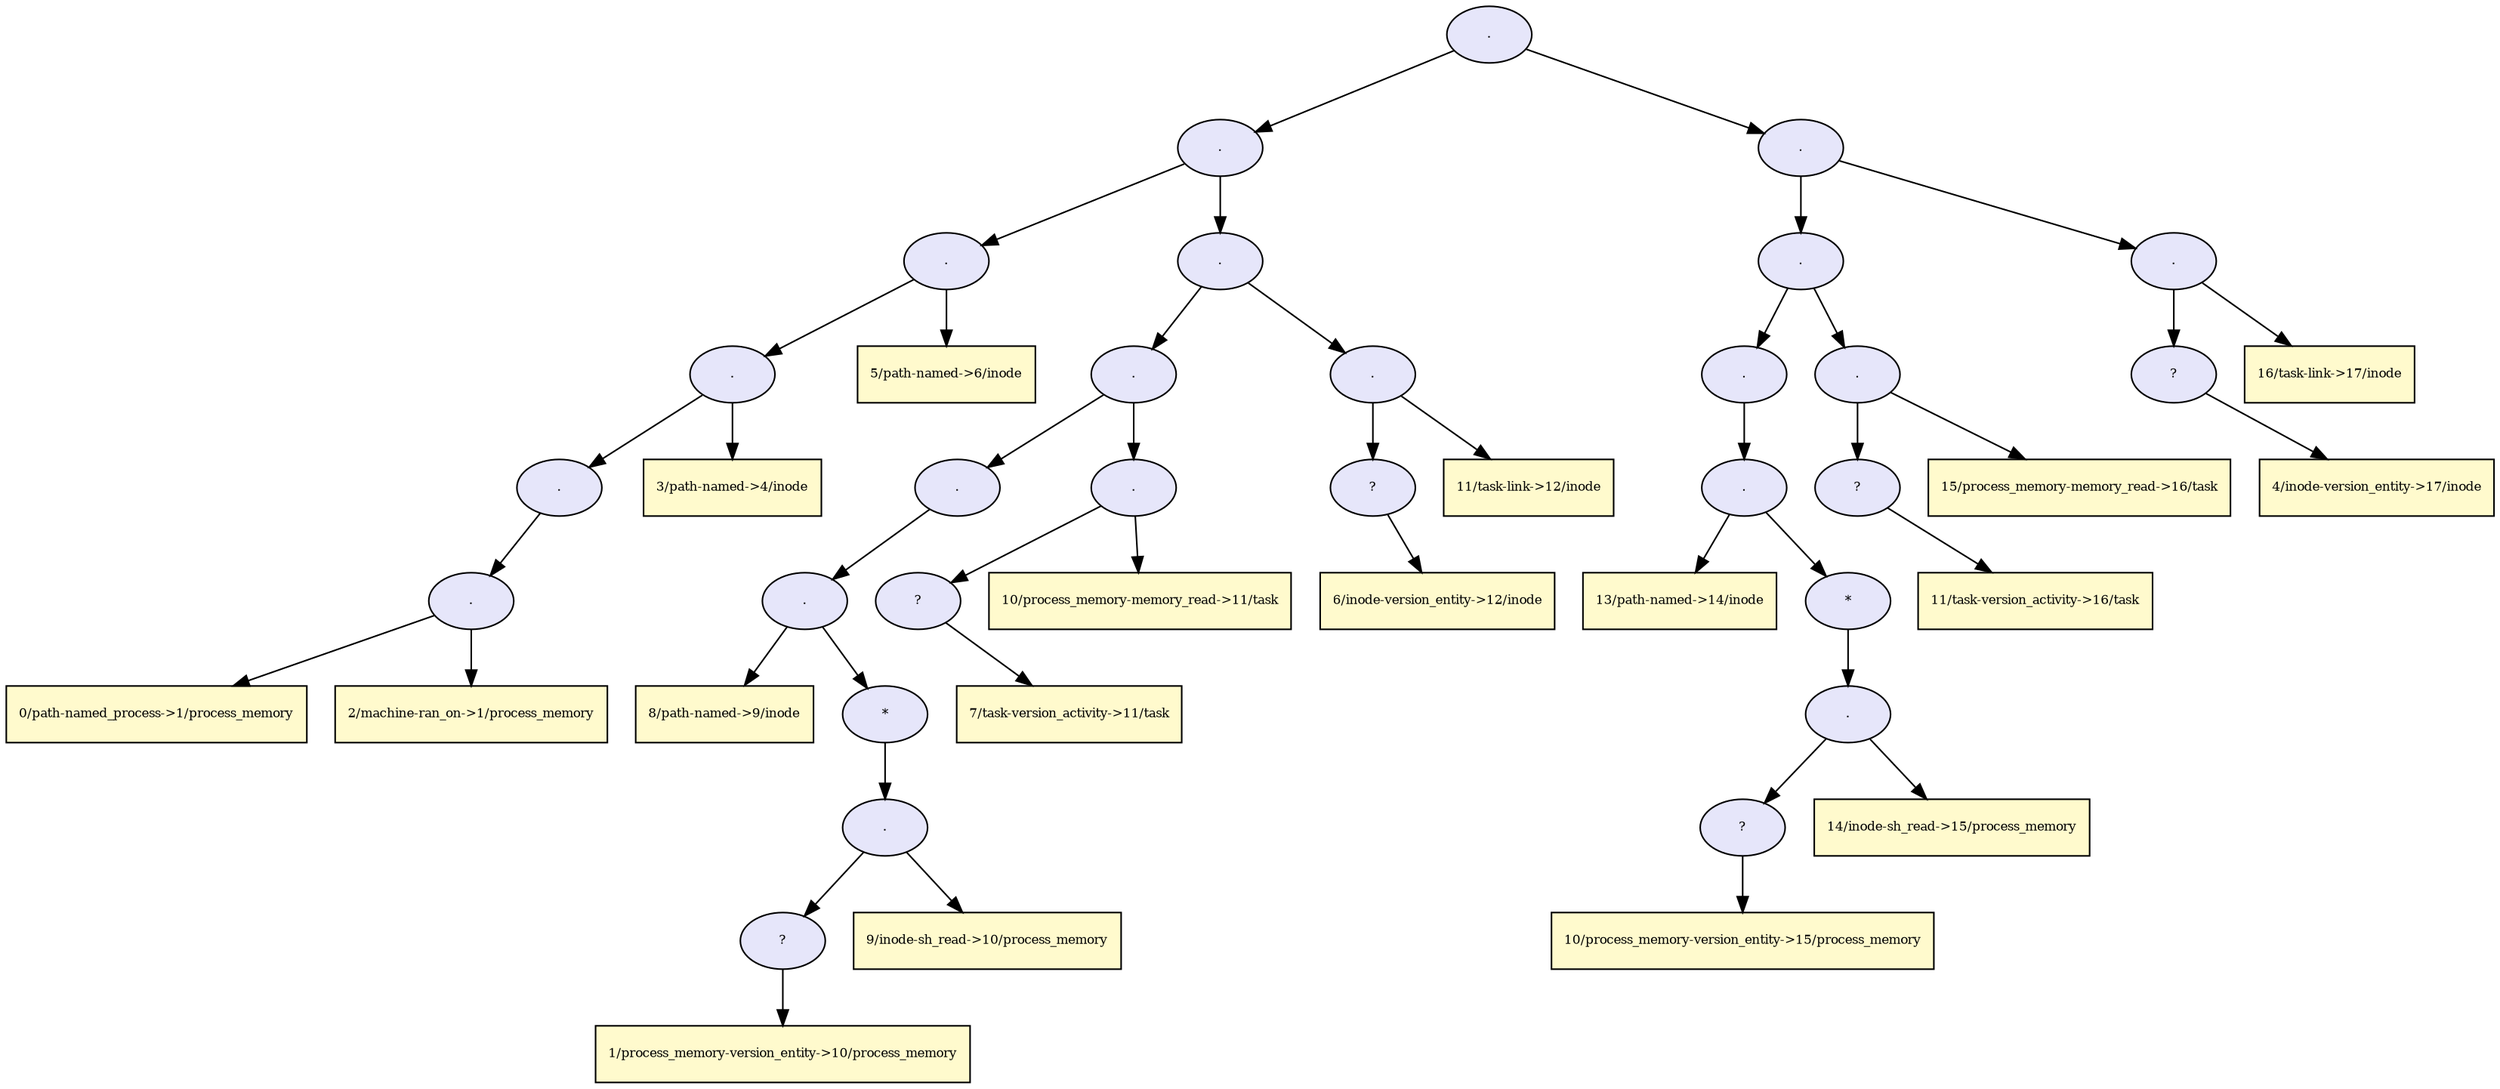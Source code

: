 digraph RGL__DirectedAdjacencyGraph {45[fontsize = 8,label = ".",shape = ellipse, fillcolor="#e6e6fa", style = filled]

45 -> 26[fontsize = 8, color="#000000"]

26[fontsize = 8,label = ".",shape = ellipse, fillcolor="#e6e6fa", style = filled]

26 -> 7[fontsize = 8, color="#000000"]

7[fontsize = 8,label = ".",shape = ellipse, fillcolor="#e6e6fa", style = filled]

7 -> 5[fontsize = 8, color="#000000"]

5[fontsize = 8,label = ".",shape = ellipse, fillcolor="#e6e6fa", style = filled]

5 -> 3[fontsize = 8, color="#000000"]

3[fontsize = 8,label = ".",shape = ellipse, fillcolor="#e6e6fa", style = filled]

3 -> 2[fontsize = 8, color="#000000"]

2[fontsize = 8,label = ".",shape = ellipse, fillcolor="#e6e6fa", style = filled]

2 -> 0[fontsize = 8, color="#000000"]

0[fontsize = 8,label = "0/path-named_process->1/process_memory",shape = rectangle, fillcolor="#fffacd", style = filled]

2 -> 1[fontsize = 8, color="#000000"]

1[fontsize = 8,label = "2/machine-ran_on->1/process_memory",shape = rectangle, fillcolor="#fffacd", style = filled]

5 -> 4[fontsize = 8, color="#000000"]

4[fontsize = 8,label = "3/path-named->4/inode",shape = rectangle, fillcolor="#fffacd", style = filled]

7 -> 6[fontsize = 8, color="#000000"]

6[fontsize = 8,label = "5/path-named->6/inode",shape = rectangle, fillcolor="#fffacd", style = filled]

26 -> 25[fontsize = 8, color="#000000"]

25[fontsize = 8,label = ".",shape = ellipse, fillcolor="#e6e6fa", style = filled]

25 -> 20[fontsize = 8, color="#000000"]

20[fontsize = 8,label = ".",shape = ellipse, fillcolor="#e6e6fa", style = filled]

20 -> 15[fontsize = 8, color="#000000"]

15[fontsize = 8,label = ".",shape = ellipse, fillcolor="#e6e6fa", style = filled]

15 -> 14[fontsize = 8, color="#000000"]

14[fontsize = 8,label = ".",shape = ellipse, fillcolor="#e6e6fa", style = filled]

14 -> 8[fontsize = 8, color="#000000"]

8[fontsize = 8,label = "8/path-named->9/inode",shape = rectangle, fillcolor="#fffacd", style = filled]

14 -> 13[fontsize = 8, color="#000000"]

13[fontsize = 8,label = "*",shape = ellipse, fillcolor="#e6e6fa", style = filled]

13 -> 12[fontsize = 8, color="#000000"]

12[fontsize = 8,label = ".",shape = ellipse, fillcolor="#e6e6fa", style = filled]

12 -> 10[fontsize = 8, color="#000000"]

10[fontsize = 8,label = "?",shape = ellipse, fillcolor="#e6e6fa", style = filled]

10 -> 9[fontsize = 8, color="#000000"]

9[fontsize = 8,label = "1/process_memory-version_entity->10/process_memory",shape = rectangle, fillcolor="#fffacd", style = filled]

12 -> 11[fontsize = 8, color="#000000"]

11[fontsize = 8,label = "9/inode-sh_read->10/process_memory",shape = rectangle, fillcolor="#fffacd", style = filled]

20 -> 19[fontsize = 8, color="#000000"]

19[fontsize = 8,label = ".",shape = ellipse, fillcolor="#e6e6fa", style = filled]

19 -> 17[fontsize = 8, color="#000000"]

17[fontsize = 8,label = "?",shape = ellipse, fillcolor="#e6e6fa", style = filled]

17 -> 16[fontsize = 8, color="#000000"]

16[fontsize = 8,label = "7/task-version_activity->11/task",shape = rectangle, fillcolor="#fffacd", style = filled]

19 -> 18[fontsize = 8, color="#000000"]

18[fontsize = 8,label = "10/process_memory-memory_read->11/task",shape = rectangle, fillcolor="#fffacd", style = filled]

25 -> 24[fontsize = 8, color="#000000"]

24[fontsize = 8,label = ".",shape = ellipse, fillcolor="#e6e6fa", style = filled]

24 -> 22[fontsize = 8, color="#000000"]

22[fontsize = 8,label = "?",shape = ellipse, fillcolor="#e6e6fa", style = filled]

22 -> 21[fontsize = 8, color="#000000"]

21[fontsize = 8,label = "6/inode-version_entity->12/inode",shape = rectangle, fillcolor="#fffacd", style = filled]

24 -> 23[fontsize = 8, color="#000000"]

23[fontsize = 8,label = "11/task-link->12/inode",shape = rectangle, fillcolor="#fffacd", style = filled]

45 -> 44[fontsize = 8, color="#000000"]

44[fontsize = 8,label = ".",shape = ellipse, fillcolor="#e6e6fa", style = filled]

44 -> 39[fontsize = 8, color="#000000"]

39[fontsize = 8,label = ".",shape = ellipse, fillcolor="#e6e6fa", style = filled]

39 -> 34[fontsize = 8, color="#000000"]

34[fontsize = 8,label = ".",shape = ellipse, fillcolor="#e6e6fa", style = filled]

34 -> 33[fontsize = 8, color="#000000"]

33[fontsize = 8,label = ".",shape = ellipse, fillcolor="#e6e6fa", style = filled]

33 -> 27[fontsize = 8, color="#000000"]

27[fontsize = 8,label = "13/path-named->14/inode",shape = rectangle, fillcolor="#fffacd", style = filled]

33 -> 32[fontsize = 8, color="#000000"]

32[fontsize = 8,label = "*",shape = ellipse, fillcolor="#e6e6fa", style = filled]

32 -> 31[fontsize = 8, color="#000000"]

31[fontsize = 8,label = ".",shape = ellipse, fillcolor="#e6e6fa", style = filled]

31 -> 29[fontsize = 8, color="#000000"]

29[fontsize = 8,label = "?",shape = ellipse, fillcolor="#e6e6fa", style = filled]

29 -> 28[fontsize = 8, color="#000000"]

28[fontsize = 8,label = "10/process_memory-version_entity->15/process_memory",shape = rectangle, fillcolor="#fffacd", style = filled]

31 -> 30[fontsize = 8, color="#000000"]

30[fontsize = 8,label = "14/inode-sh_read->15/process_memory",shape = rectangle, fillcolor="#fffacd", style = filled]

39 -> 38[fontsize = 8, color="#000000"]

38[fontsize = 8,label = ".",shape = ellipse, fillcolor="#e6e6fa", style = filled]

38 -> 36[fontsize = 8, color="#000000"]

36[fontsize = 8,label = "?",shape = ellipse, fillcolor="#e6e6fa", style = filled]

36 -> 35[fontsize = 8, color="#000000"]

35[fontsize = 8,label = "11/task-version_activity->16/task",shape = rectangle, fillcolor="#fffacd", style = filled]

38 -> 37[fontsize = 8, color="#000000"]

37[fontsize = 8,label = "15/process_memory-memory_read->16/task",shape = rectangle, fillcolor="#fffacd", style = filled]

44 -> 43[fontsize = 8, color="#000000"]

43[fontsize = 8,label = ".",shape = ellipse, fillcolor="#e6e6fa", style = filled]

43 -> 41[fontsize = 8, color="#000000"]

41[fontsize = 8,label = "?",shape = ellipse, fillcolor="#e6e6fa", style = filled]

41 -> 40[fontsize = 8, color="#000000"]

40[fontsize = 8,label = "4/inode-version_entity->17/inode",shape = rectangle, fillcolor="#fffacd", style = filled]

43 -> 42[fontsize = 8, color="#000000"]

42[fontsize = 8,label = "16/task-link->17/inode",shape = rectangle, fillcolor="#fffacd", style = filled]

}